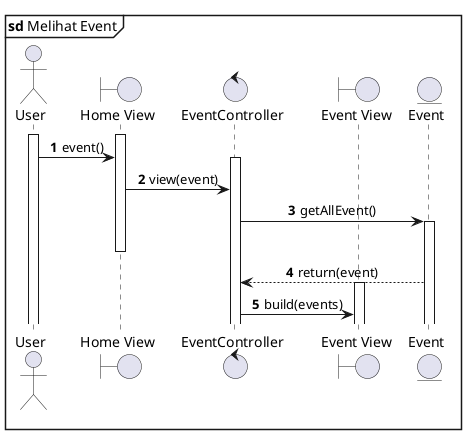 @startuml Melihat Event
mainframe **sd** Melihat Event
actor "User" as User
boundary "Home View" as HomeView
control EventController 
boundary "Event View" as EventView
entity Event as EventModel

autonumber
' autoactivate on
skinparam SequenceMessageAlignment center

activate User
activate HomeView
User->HomeView: event()
activate EventController
HomeView->EventController: view(event)
EventController->EventModel: getAllEvent()
activate EventModel
deactivate HomeView
EventModel-->EventController: return(event)
activate EventView
EventController->EventView: build(events)



@enduml
